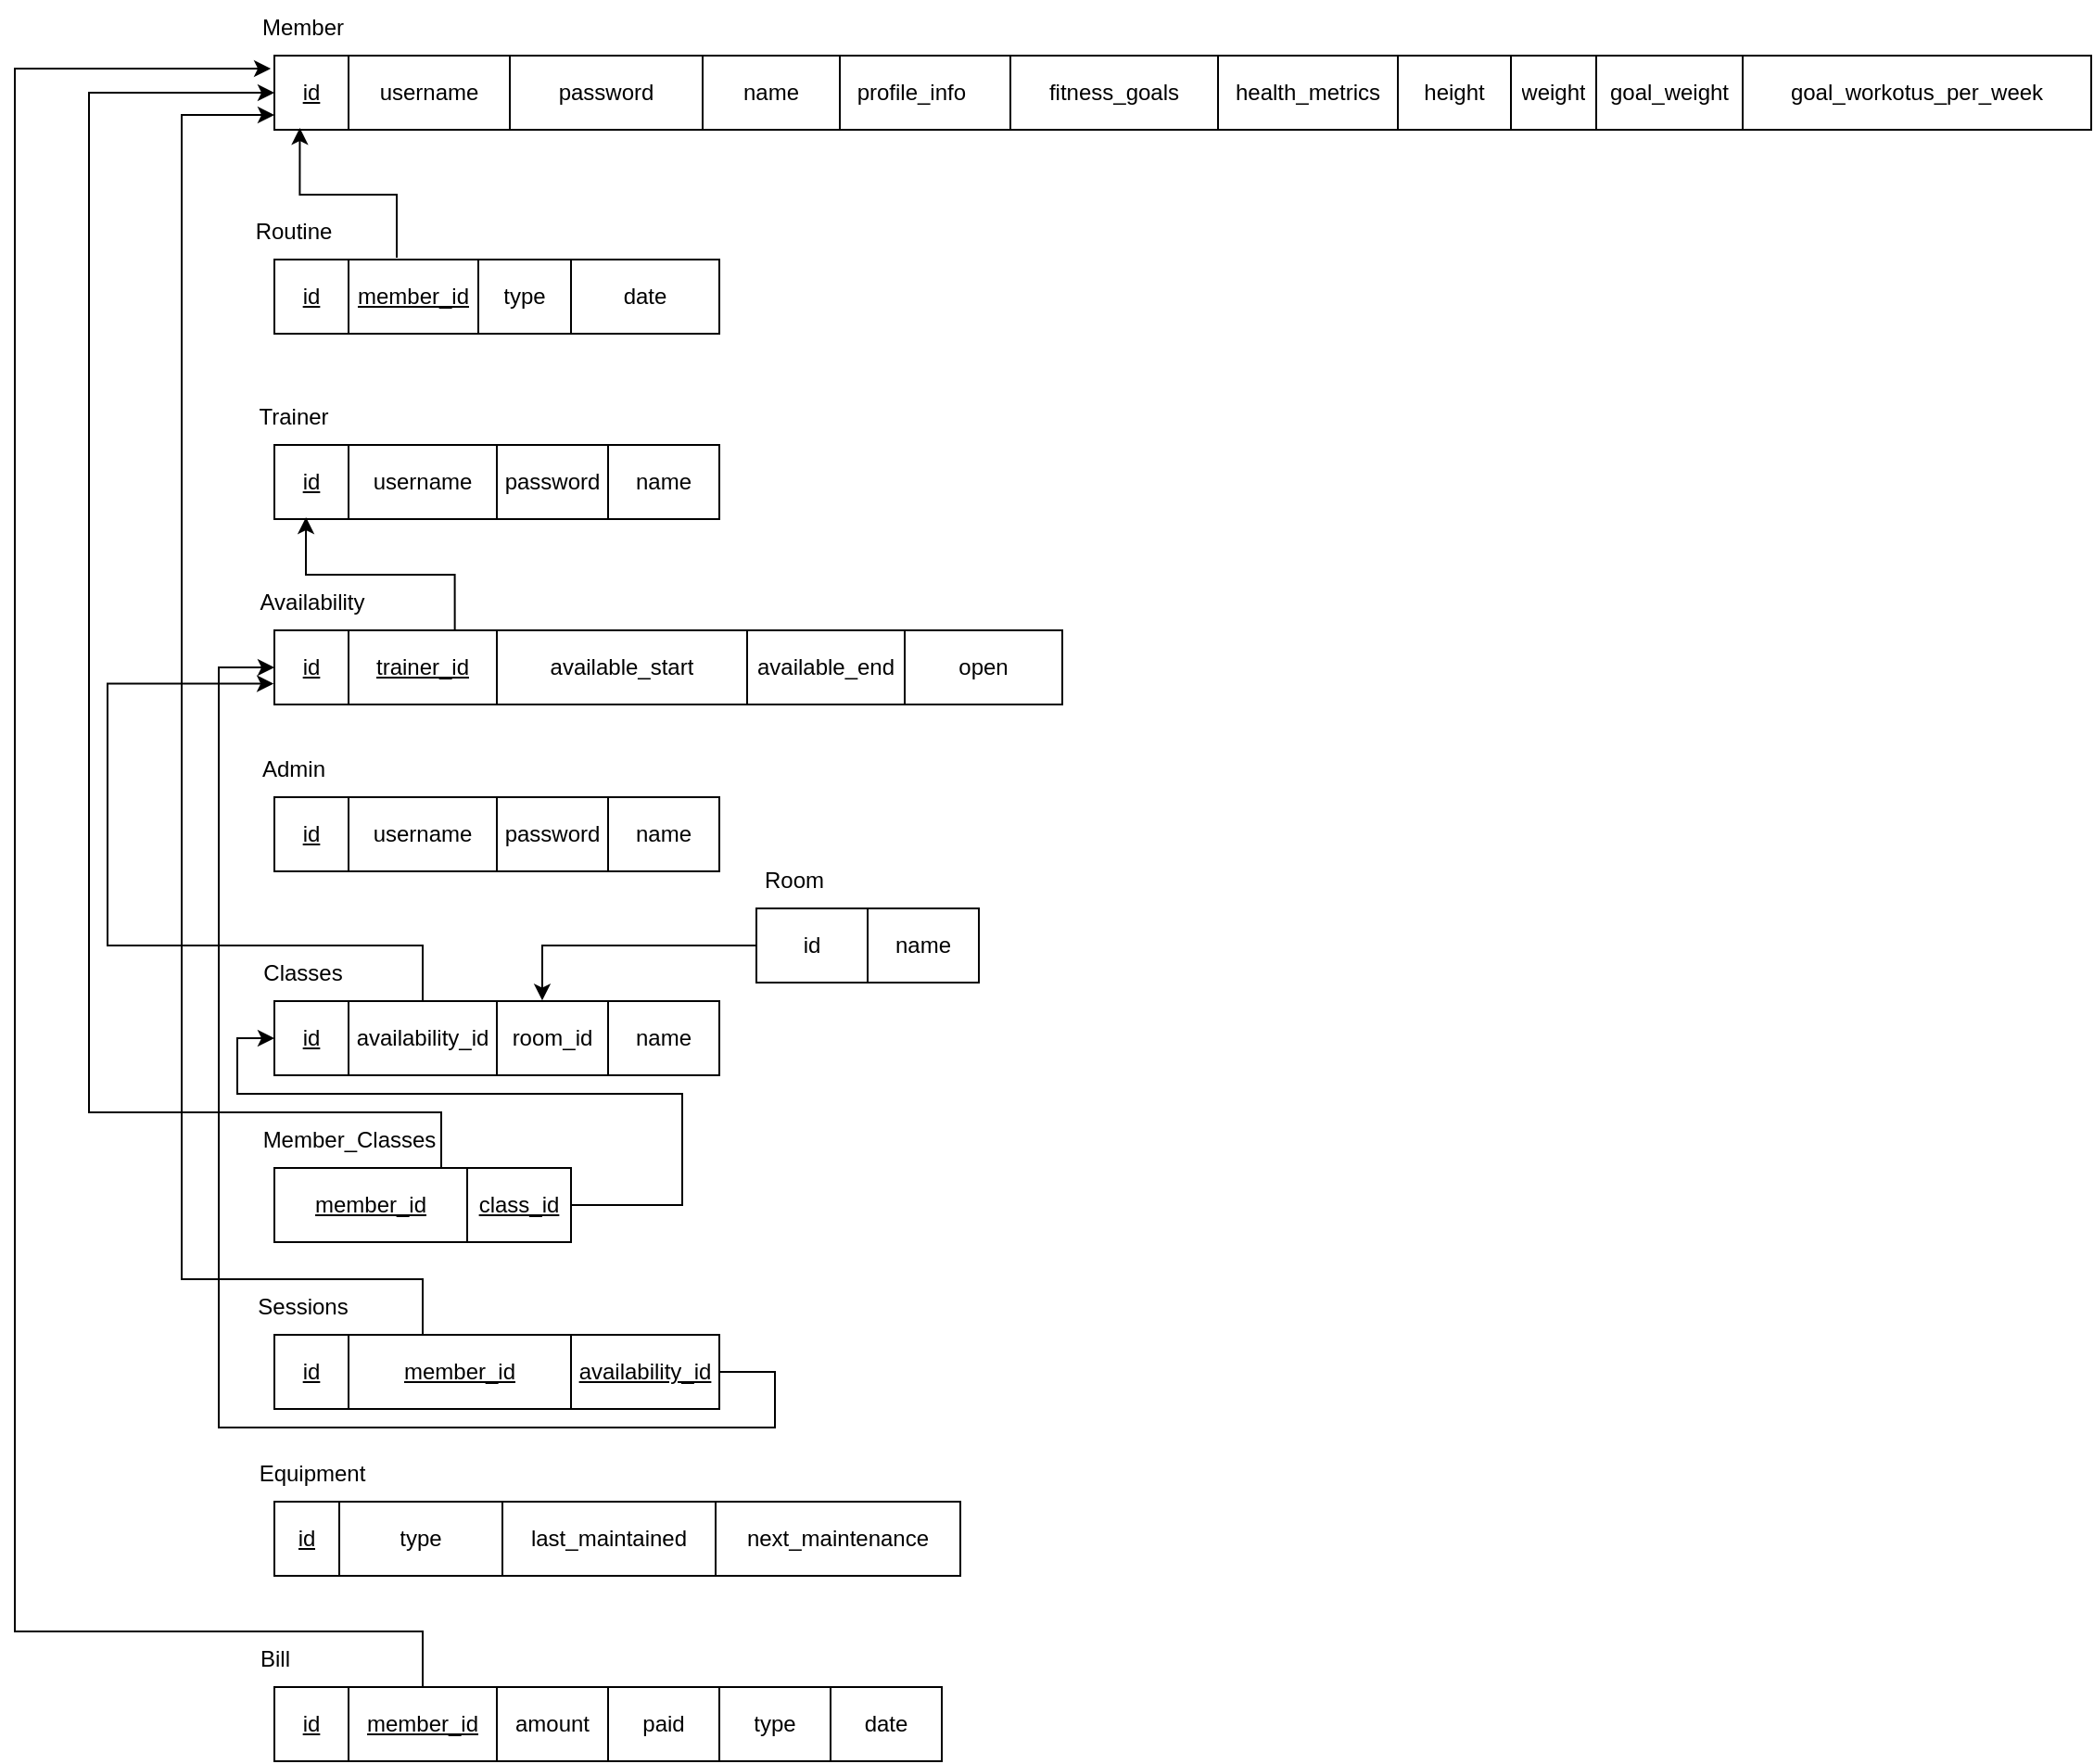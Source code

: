<mxfile version="21.6.5" type="device" pages="3">
  <diagram name="Relational Schema" id="hG28JE-X-xJdluFglt5S">
    <mxGraphModel dx="4044" dy="1214" grid="1" gridSize="10" guides="1" tooltips="1" connect="1" arrows="1" fold="1" page="1" pageScale="1" pageWidth="850" pageHeight="1100" math="0" shadow="0">
      <root>
        <mxCell id="0" />
        <mxCell id="1" parent="0" />
        <mxCell id="KH4IyGDIZktf-V-J-w1Y-96" value="" style="shape=table;startSize=0;container=1;collapsible=0;childLayout=tableLayout;" parent="1" vertex="1">
          <mxGeometry x="20" y="40" width="980" height="40" as="geometry" />
        </mxCell>
        <mxCell id="KH4IyGDIZktf-V-J-w1Y-97" value="" style="shape=tableRow;horizontal=0;startSize=0;swimlaneHead=0;swimlaneBody=0;strokeColor=inherit;top=0;left=0;bottom=0;right=0;collapsible=0;dropTarget=0;fillColor=none;points=[[0,0.5],[1,0.5]];portConstraint=eastwest;" parent="KH4IyGDIZktf-V-J-w1Y-96" vertex="1">
          <mxGeometry width="980" height="40" as="geometry" />
        </mxCell>
        <mxCell id="KH4IyGDIZktf-V-J-w1Y-98" value="&lt;u&gt;id&lt;/u&gt;" style="shape=partialRectangle;html=1;whiteSpace=wrap;connectable=0;strokeColor=inherit;overflow=hidden;fillColor=none;top=0;left=0;bottom=0;right=0;pointerEvents=1;" parent="KH4IyGDIZktf-V-J-w1Y-97" vertex="1">
          <mxGeometry width="40" height="40" as="geometry">
            <mxRectangle width="40" height="40" as="alternateBounds" />
          </mxGeometry>
        </mxCell>
        <mxCell id="KH4IyGDIZktf-V-J-w1Y-99" value="username" style="shape=partialRectangle;html=1;whiteSpace=wrap;connectable=0;strokeColor=inherit;overflow=hidden;fillColor=none;top=0;left=0;bottom=0;right=0;pointerEvents=1;" parent="KH4IyGDIZktf-V-J-w1Y-97" vertex="1">
          <mxGeometry x="40" width="87" height="40" as="geometry">
            <mxRectangle width="87" height="40" as="alternateBounds" />
          </mxGeometry>
        </mxCell>
        <mxCell id="KH4IyGDIZktf-V-J-w1Y-100" value="password" style="shape=partialRectangle;html=1;whiteSpace=wrap;connectable=0;strokeColor=inherit;overflow=hidden;fillColor=none;top=0;left=0;bottom=0;right=0;pointerEvents=1;" parent="KH4IyGDIZktf-V-J-w1Y-97" vertex="1">
          <mxGeometry x="127" width="104" height="40" as="geometry">
            <mxRectangle width="104" height="40" as="alternateBounds" />
          </mxGeometry>
        </mxCell>
        <mxCell id="KH4IyGDIZktf-V-J-w1Y-101" value="name" style="shape=partialRectangle;html=1;whiteSpace=wrap;connectable=0;strokeColor=inherit;overflow=hidden;fillColor=none;top=0;left=0;bottom=0;right=0;pointerEvents=1;" parent="KH4IyGDIZktf-V-J-w1Y-97" vertex="1">
          <mxGeometry x="231" width="74" height="40" as="geometry">
            <mxRectangle width="74" height="40" as="alternateBounds" />
          </mxGeometry>
        </mxCell>
        <mxCell id="KH4IyGDIZktf-V-J-w1Y-102" value="&amp;nbsp;profile_info&lt;span style=&quot;white-space: pre;&quot;&gt;&#x9;&lt;/span&gt;" style="shape=partialRectangle;html=1;whiteSpace=wrap;connectable=0;strokeColor=inherit;overflow=hidden;fillColor=none;top=0;left=0;bottom=0;right=0;pointerEvents=1;" parent="KH4IyGDIZktf-V-J-w1Y-97" vertex="1">
          <mxGeometry x="305" width="92" height="40" as="geometry">
            <mxRectangle width="92" height="40" as="alternateBounds" />
          </mxGeometry>
        </mxCell>
        <mxCell id="KH4IyGDIZktf-V-J-w1Y-103" value="fitness_goals" style="shape=partialRectangle;html=1;whiteSpace=wrap;connectable=0;strokeColor=inherit;overflow=hidden;fillColor=none;top=0;left=0;bottom=0;right=0;pointerEvents=1;" parent="KH4IyGDIZktf-V-J-w1Y-97" vertex="1">
          <mxGeometry x="397" width="112" height="40" as="geometry">
            <mxRectangle width="112" height="40" as="alternateBounds" />
          </mxGeometry>
        </mxCell>
        <mxCell id="KH4IyGDIZktf-V-J-w1Y-104" value="health_metrics" style="shape=partialRectangle;html=1;whiteSpace=wrap;connectable=0;strokeColor=inherit;overflow=hidden;fillColor=none;top=0;left=0;bottom=0;right=0;pointerEvents=1;" parent="KH4IyGDIZktf-V-J-w1Y-97" vertex="1">
          <mxGeometry x="509" width="97" height="40" as="geometry">
            <mxRectangle width="97" height="40" as="alternateBounds" />
          </mxGeometry>
        </mxCell>
        <mxCell id="KH4IyGDIZktf-V-J-w1Y-105" value="height" style="shape=partialRectangle;html=1;whiteSpace=wrap;connectable=0;strokeColor=inherit;overflow=hidden;fillColor=none;top=0;left=0;bottom=0;right=0;pointerEvents=1;" parent="KH4IyGDIZktf-V-J-w1Y-97" vertex="1">
          <mxGeometry x="606" width="61" height="40" as="geometry">
            <mxRectangle width="61" height="40" as="alternateBounds" />
          </mxGeometry>
        </mxCell>
        <mxCell id="KH4IyGDIZktf-V-J-w1Y-106" value="weight" style="shape=partialRectangle;html=1;whiteSpace=wrap;connectable=0;strokeColor=inherit;overflow=hidden;fillColor=none;top=0;left=0;bottom=0;right=0;pointerEvents=1;" parent="KH4IyGDIZktf-V-J-w1Y-97" vertex="1">
          <mxGeometry x="667" width="46" height="40" as="geometry">
            <mxRectangle width="46" height="40" as="alternateBounds" />
          </mxGeometry>
        </mxCell>
        <mxCell id="KH4IyGDIZktf-V-J-w1Y-107" value="goal_weight" style="shape=partialRectangle;html=1;whiteSpace=wrap;connectable=0;strokeColor=inherit;overflow=hidden;fillColor=none;top=0;left=0;bottom=0;right=0;pointerEvents=1;" parent="KH4IyGDIZktf-V-J-w1Y-97" vertex="1">
          <mxGeometry x="713" width="79" height="40" as="geometry">
            <mxRectangle width="79" height="40" as="alternateBounds" />
          </mxGeometry>
        </mxCell>
        <mxCell id="KH4IyGDIZktf-V-J-w1Y-108" value="goal_workotus_per_week" style="shape=partialRectangle;html=1;whiteSpace=wrap;connectable=0;strokeColor=inherit;overflow=hidden;fillColor=none;top=0;left=0;bottom=0;right=0;pointerEvents=1;" parent="KH4IyGDIZktf-V-J-w1Y-97" vertex="1">
          <mxGeometry x="792" width="188" height="40" as="geometry">
            <mxRectangle width="188" height="40" as="alternateBounds" />
          </mxGeometry>
        </mxCell>
        <mxCell id="KH4IyGDIZktf-V-J-w1Y-110" value="Member" style="text;html=1;align=center;verticalAlign=middle;resizable=0;points=[];autosize=1;strokeColor=none;fillColor=none;" parent="1" vertex="1">
          <mxGeometry y="10" width="70" height="30" as="geometry" />
        </mxCell>
        <mxCell id="KH4IyGDIZktf-V-J-w1Y-189" style="edgeStyle=orthogonalEdgeStyle;rounded=0;orthogonalLoop=1;jettySize=auto;html=1;entryX=0.014;entryY=0.975;entryDx=0;entryDy=0;entryPerimeter=0;fontFamily=Helvetica;fontSize=12;fontColor=default;startSize=0;exitX=0.275;exitY=-0.025;exitDx=0;exitDy=0;exitPerimeter=0;" parent="1" source="KH4IyGDIZktf-V-J-w1Y-112" target="KH4IyGDIZktf-V-J-w1Y-97" edge="1">
          <mxGeometry relative="1" as="geometry" />
        </mxCell>
        <mxCell id="KH4IyGDIZktf-V-J-w1Y-111" value="" style="shape=table;startSize=0;container=1;collapsible=0;childLayout=tableLayout;" parent="1" vertex="1">
          <mxGeometry x="20" y="150" width="240" height="40" as="geometry" />
        </mxCell>
        <mxCell id="KH4IyGDIZktf-V-J-w1Y-112" value="" style="shape=tableRow;horizontal=0;startSize=0;swimlaneHead=0;swimlaneBody=0;strokeColor=inherit;top=0;left=0;bottom=0;right=0;collapsible=0;dropTarget=0;fillColor=none;points=[[0,0.5],[1,0.5]];portConstraint=eastwest;" parent="KH4IyGDIZktf-V-J-w1Y-111" vertex="1">
          <mxGeometry width="240" height="40" as="geometry" />
        </mxCell>
        <mxCell id="KH4IyGDIZktf-V-J-w1Y-113" value="&lt;u&gt;id&lt;/u&gt;" style="shape=partialRectangle;html=1;whiteSpace=wrap;connectable=0;strokeColor=inherit;overflow=hidden;fillColor=none;top=0;left=0;bottom=0;right=0;pointerEvents=1;" parent="KH4IyGDIZktf-V-J-w1Y-112" vertex="1">
          <mxGeometry width="40" height="40" as="geometry">
            <mxRectangle width="40" height="40" as="alternateBounds" />
          </mxGeometry>
        </mxCell>
        <mxCell id="KH4IyGDIZktf-V-J-w1Y-114" value="&lt;u&gt;member_id&lt;/u&gt;" style="shape=partialRectangle;html=1;whiteSpace=wrap;connectable=0;strokeColor=inherit;overflow=hidden;fillColor=none;top=0;left=0;bottom=0;right=0;pointerEvents=1;" parent="KH4IyGDIZktf-V-J-w1Y-112" vertex="1">
          <mxGeometry x="40" width="70" height="40" as="geometry">
            <mxRectangle width="70" height="40" as="alternateBounds" />
          </mxGeometry>
        </mxCell>
        <mxCell id="KH4IyGDIZktf-V-J-w1Y-115" value="type" style="shape=partialRectangle;html=1;whiteSpace=wrap;connectable=0;strokeColor=inherit;overflow=hidden;fillColor=none;top=0;left=0;bottom=0;right=0;pointerEvents=1;" parent="KH4IyGDIZktf-V-J-w1Y-112" vertex="1">
          <mxGeometry x="110" width="50" height="40" as="geometry">
            <mxRectangle width="50" height="40" as="alternateBounds" />
          </mxGeometry>
        </mxCell>
        <mxCell id="KH4IyGDIZktf-V-J-w1Y-116" value="date" style="shape=partialRectangle;html=1;whiteSpace=wrap;connectable=0;strokeColor=inherit;overflow=hidden;fillColor=none;top=0;left=0;bottom=0;right=0;pointerEvents=1;" parent="KH4IyGDIZktf-V-J-w1Y-112" vertex="1">
          <mxGeometry x="160" width="80" height="40" as="geometry">
            <mxRectangle width="80" height="40" as="alternateBounds" />
          </mxGeometry>
        </mxCell>
        <mxCell id="KH4IyGDIZktf-V-J-w1Y-117" value="Routine" style="text;html=1;align=center;verticalAlign=middle;resizable=0;points=[];autosize=1;strokeColor=none;fillColor=none;" parent="1" vertex="1">
          <mxGeometry y="120" width="60" height="30" as="geometry" />
        </mxCell>
        <mxCell id="KH4IyGDIZktf-V-J-w1Y-118" value="" style="shape=table;startSize=0;container=1;collapsible=0;childLayout=tableLayout;" parent="1" vertex="1">
          <mxGeometry x="20" y="250" width="240" height="40" as="geometry" />
        </mxCell>
        <mxCell id="KH4IyGDIZktf-V-J-w1Y-119" value="" style="shape=tableRow;horizontal=0;startSize=0;swimlaneHead=0;swimlaneBody=0;strokeColor=inherit;top=0;left=0;bottom=0;right=0;collapsible=0;dropTarget=0;fillColor=none;points=[[0,0.5],[1,0.5]];portConstraint=eastwest;" parent="KH4IyGDIZktf-V-J-w1Y-118" vertex="1">
          <mxGeometry width="240" height="40" as="geometry" />
        </mxCell>
        <mxCell id="KH4IyGDIZktf-V-J-w1Y-120" value="&lt;u&gt;id&lt;/u&gt;" style="shape=partialRectangle;html=1;whiteSpace=wrap;connectable=0;strokeColor=inherit;overflow=hidden;fillColor=none;top=0;left=0;bottom=0;right=0;pointerEvents=1;" parent="KH4IyGDIZktf-V-J-w1Y-119" vertex="1">
          <mxGeometry width="40" height="40" as="geometry">
            <mxRectangle width="40" height="40" as="alternateBounds" />
          </mxGeometry>
        </mxCell>
        <mxCell id="KH4IyGDIZktf-V-J-w1Y-121" value="username" style="shape=partialRectangle;html=1;whiteSpace=wrap;connectable=0;strokeColor=inherit;overflow=hidden;fillColor=none;top=0;left=0;bottom=0;right=0;pointerEvents=1;" parent="KH4IyGDIZktf-V-J-w1Y-119" vertex="1">
          <mxGeometry x="40" width="80" height="40" as="geometry">
            <mxRectangle width="80" height="40" as="alternateBounds" />
          </mxGeometry>
        </mxCell>
        <mxCell id="KH4IyGDIZktf-V-J-w1Y-122" value="password" style="shape=partialRectangle;html=1;whiteSpace=wrap;connectable=0;strokeColor=inherit;overflow=hidden;fillColor=none;top=0;left=0;bottom=0;right=0;pointerEvents=1;" parent="KH4IyGDIZktf-V-J-w1Y-119" vertex="1">
          <mxGeometry x="120" width="60" height="40" as="geometry">
            <mxRectangle width="60" height="40" as="alternateBounds" />
          </mxGeometry>
        </mxCell>
        <mxCell id="KH4IyGDIZktf-V-J-w1Y-123" value="name" style="shape=partialRectangle;html=1;whiteSpace=wrap;connectable=0;strokeColor=inherit;overflow=hidden;fillColor=none;top=0;left=0;bottom=0;right=0;pointerEvents=1;" parent="KH4IyGDIZktf-V-J-w1Y-119" vertex="1">
          <mxGeometry x="180" width="60" height="40" as="geometry">
            <mxRectangle width="60" height="40" as="alternateBounds" />
          </mxGeometry>
        </mxCell>
        <mxCell id="KH4IyGDIZktf-V-J-w1Y-124" value="Trainer" style="text;html=1;align=center;verticalAlign=middle;resizable=0;points=[];autosize=1;strokeColor=none;fillColor=none;" parent="1" vertex="1">
          <mxGeometry y="220" width="60" height="30" as="geometry" />
        </mxCell>
        <mxCell id="KH4IyGDIZktf-V-J-w1Y-190" style="edgeStyle=orthogonalEdgeStyle;rounded=0;orthogonalLoop=1;jettySize=auto;html=1;entryX=0.071;entryY=0.975;entryDx=0;entryDy=0;entryPerimeter=0;fontFamily=Helvetica;fontSize=12;fontColor=default;startSize=0;exitX=0.229;exitY=0;exitDx=0;exitDy=0;exitPerimeter=0;" parent="1" source="KH4IyGDIZktf-V-J-w1Y-138" target="KH4IyGDIZktf-V-J-w1Y-119" edge="1">
          <mxGeometry relative="1" as="geometry" />
        </mxCell>
        <mxCell id="KH4IyGDIZktf-V-J-w1Y-137" value="" style="shape=table;startSize=0;container=1;collapsible=0;childLayout=tableLayout;" parent="1" vertex="1">
          <mxGeometry x="20" y="350" width="425" height="40" as="geometry" />
        </mxCell>
        <mxCell id="KH4IyGDIZktf-V-J-w1Y-138" value="" style="shape=tableRow;horizontal=0;startSize=0;swimlaneHead=0;swimlaneBody=0;strokeColor=inherit;top=0;left=0;bottom=0;right=0;collapsible=0;dropTarget=0;fillColor=none;points=[[0,0.5],[1,0.5]];portConstraint=eastwest;" parent="KH4IyGDIZktf-V-J-w1Y-137" vertex="1">
          <mxGeometry width="425" height="40" as="geometry" />
        </mxCell>
        <mxCell id="KH4IyGDIZktf-V-J-w1Y-139" value="&lt;u&gt;id&lt;/u&gt;" style="shape=partialRectangle;html=1;whiteSpace=wrap;connectable=0;strokeColor=inherit;overflow=hidden;fillColor=none;top=0;left=0;bottom=0;right=0;pointerEvents=1;" parent="KH4IyGDIZktf-V-J-w1Y-138" vertex="1">
          <mxGeometry width="40" height="40" as="geometry">
            <mxRectangle width="40" height="40" as="alternateBounds" />
          </mxGeometry>
        </mxCell>
        <mxCell id="KH4IyGDIZktf-V-J-w1Y-140" value="&lt;u&gt;trainer_id&lt;/u&gt;" style="shape=partialRectangle;html=1;whiteSpace=wrap;connectable=0;strokeColor=inherit;overflow=hidden;fillColor=none;top=0;left=0;bottom=0;right=0;pointerEvents=1;" parent="KH4IyGDIZktf-V-J-w1Y-138" vertex="1">
          <mxGeometry x="40" width="80" height="40" as="geometry">
            <mxRectangle width="80" height="40" as="alternateBounds" />
          </mxGeometry>
        </mxCell>
        <mxCell id="KH4IyGDIZktf-V-J-w1Y-141" value="available_start" style="shape=partialRectangle;html=1;whiteSpace=wrap;connectable=0;strokeColor=inherit;overflow=hidden;fillColor=none;top=0;left=0;bottom=0;right=0;pointerEvents=1;" parent="KH4IyGDIZktf-V-J-w1Y-138" vertex="1">
          <mxGeometry x="120" width="135" height="40" as="geometry">
            <mxRectangle width="135" height="40" as="alternateBounds" />
          </mxGeometry>
        </mxCell>
        <mxCell id="KH4IyGDIZktf-V-J-w1Y-142" value="available_end" style="shape=partialRectangle;html=1;whiteSpace=wrap;connectable=0;strokeColor=inherit;overflow=hidden;fillColor=none;top=0;left=0;bottom=0;right=0;pointerEvents=1;" parent="KH4IyGDIZktf-V-J-w1Y-138" vertex="1">
          <mxGeometry x="255" width="85" height="40" as="geometry">
            <mxRectangle width="85" height="40" as="alternateBounds" />
          </mxGeometry>
        </mxCell>
        <mxCell id="_0XU8xSKwOUcUTpyeZFr-1" value="open" style="shape=partialRectangle;html=1;whiteSpace=wrap;connectable=0;strokeColor=inherit;overflow=hidden;fillColor=none;top=0;left=0;bottom=0;right=0;pointerEvents=1;" parent="KH4IyGDIZktf-V-J-w1Y-138" vertex="1">
          <mxGeometry x="340" width="85" height="40" as="geometry">
            <mxRectangle width="85" height="40" as="alternateBounds" />
          </mxGeometry>
        </mxCell>
        <mxCell id="KH4IyGDIZktf-V-J-w1Y-143" value="Availability" style="text;html=1;align=center;verticalAlign=middle;resizable=0;points=[];autosize=1;strokeColor=none;fillColor=none;" parent="1" vertex="1">
          <mxGeometry y="320" width="80" height="30" as="geometry" />
        </mxCell>
        <mxCell id="KH4IyGDIZktf-V-J-w1Y-144" value="" style="shape=table;startSize=0;container=1;collapsible=0;childLayout=tableLayout;" parent="1" vertex="1">
          <mxGeometry x="20" y="440" width="240" height="40" as="geometry" />
        </mxCell>
        <mxCell id="KH4IyGDIZktf-V-J-w1Y-145" value="" style="shape=tableRow;horizontal=0;startSize=0;swimlaneHead=0;swimlaneBody=0;strokeColor=inherit;top=0;left=0;bottom=0;right=0;collapsible=0;dropTarget=0;fillColor=none;points=[[0,0.5],[1,0.5]];portConstraint=eastwest;" parent="KH4IyGDIZktf-V-J-w1Y-144" vertex="1">
          <mxGeometry width="240" height="40" as="geometry" />
        </mxCell>
        <mxCell id="KH4IyGDIZktf-V-J-w1Y-146" value="&lt;u&gt;id&lt;/u&gt;" style="shape=partialRectangle;html=1;whiteSpace=wrap;connectable=0;strokeColor=inherit;overflow=hidden;fillColor=none;top=0;left=0;bottom=0;right=0;pointerEvents=1;" parent="KH4IyGDIZktf-V-J-w1Y-145" vertex="1">
          <mxGeometry width="40" height="40" as="geometry">
            <mxRectangle width="40" height="40" as="alternateBounds" />
          </mxGeometry>
        </mxCell>
        <mxCell id="KH4IyGDIZktf-V-J-w1Y-147" value="username" style="shape=partialRectangle;html=1;whiteSpace=wrap;connectable=0;strokeColor=inherit;overflow=hidden;fillColor=none;top=0;left=0;bottom=0;right=0;pointerEvents=1;" parent="KH4IyGDIZktf-V-J-w1Y-145" vertex="1">
          <mxGeometry x="40" width="80" height="40" as="geometry">
            <mxRectangle width="80" height="40" as="alternateBounds" />
          </mxGeometry>
        </mxCell>
        <mxCell id="KH4IyGDIZktf-V-J-w1Y-148" value="password" style="shape=partialRectangle;html=1;whiteSpace=wrap;connectable=0;strokeColor=inherit;overflow=hidden;fillColor=none;top=0;left=0;bottom=0;right=0;pointerEvents=1;" parent="KH4IyGDIZktf-V-J-w1Y-145" vertex="1">
          <mxGeometry x="120" width="60" height="40" as="geometry">
            <mxRectangle width="60" height="40" as="alternateBounds" />
          </mxGeometry>
        </mxCell>
        <mxCell id="KH4IyGDIZktf-V-J-w1Y-149" value="name" style="shape=partialRectangle;html=1;whiteSpace=wrap;connectable=0;strokeColor=inherit;overflow=hidden;fillColor=none;top=0;left=0;bottom=0;right=0;pointerEvents=1;" parent="KH4IyGDIZktf-V-J-w1Y-145" vertex="1">
          <mxGeometry x="180" width="60" height="40" as="geometry">
            <mxRectangle width="60" height="40" as="alternateBounds" />
          </mxGeometry>
        </mxCell>
        <mxCell id="KH4IyGDIZktf-V-J-w1Y-150" value="Admin" style="text;html=1;align=center;verticalAlign=middle;resizable=0;points=[];autosize=1;strokeColor=none;fillColor=none;" parent="1" vertex="1">
          <mxGeometry y="410" width="60" height="30" as="geometry" />
        </mxCell>
        <mxCell id="_0XU8xSKwOUcUTpyeZFr-4" style="edgeStyle=orthogonalEdgeStyle;rounded=0;orthogonalLoop=1;jettySize=auto;html=1;entryX=-0.001;entryY=0.719;entryDx=0;entryDy=0;entryPerimeter=0;fontFamily=Helvetica;fontSize=12;fontColor=default;startSize=0;" parent="1" source="KH4IyGDIZktf-V-J-w1Y-151" target="KH4IyGDIZktf-V-J-w1Y-138" edge="1">
          <mxGeometry relative="1" as="geometry">
            <Array as="points">
              <mxPoint x="100" y="520" />
              <mxPoint x="-70" y="520" />
              <mxPoint x="-70" y="379" />
            </Array>
          </mxGeometry>
        </mxCell>
        <mxCell id="KH4IyGDIZktf-V-J-w1Y-151" value="" style="shape=table;startSize=0;container=1;collapsible=0;childLayout=tableLayout;" parent="1" vertex="1">
          <mxGeometry x="20" y="550" width="240" height="40" as="geometry" />
        </mxCell>
        <mxCell id="KH4IyGDIZktf-V-J-w1Y-152" value="" style="shape=tableRow;horizontal=0;startSize=0;swimlaneHead=0;swimlaneBody=0;strokeColor=inherit;top=0;left=0;bottom=0;right=0;collapsible=0;dropTarget=0;fillColor=none;points=[[0,0.5],[1,0.5]];portConstraint=eastwest;" parent="KH4IyGDIZktf-V-J-w1Y-151" vertex="1">
          <mxGeometry width="240" height="40" as="geometry" />
        </mxCell>
        <mxCell id="KH4IyGDIZktf-V-J-w1Y-153" value="&lt;u&gt;id&lt;/u&gt;" style="shape=partialRectangle;html=1;whiteSpace=wrap;connectable=0;strokeColor=inherit;overflow=hidden;fillColor=none;top=0;left=0;bottom=0;right=0;pointerEvents=1;" parent="KH4IyGDIZktf-V-J-w1Y-152" vertex="1">
          <mxGeometry width="40" height="40" as="geometry">
            <mxRectangle width="40" height="40" as="alternateBounds" />
          </mxGeometry>
        </mxCell>
        <mxCell id="_0XU8xSKwOUcUTpyeZFr-3" value="availability_id" style="shape=partialRectangle;html=1;whiteSpace=wrap;connectable=0;strokeColor=inherit;overflow=hidden;fillColor=none;top=0;left=0;bottom=0;right=0;pointerEvents=1;" parent="KH4IyGDIZktf-V-J-w1Y-152" vertex="1">
          <mxGeometry x="40" width="80" height="40" as="geometry">
            <mxRectangle width="80" height="40" as="alternateBounds" />
          </mxGeometry>
        </mxCell>
        <mxCell id="KH4IyGDIZktf-V-J-w1Y-155" value="room_id" style="shape=partialRectangle;html=1;whiteSpace=wrap;connectable=0;strokeColor=inherit;overflow=hidden;fillColor=none;top=0;left=0;bottom=0;right=0;pointerEvents=1;" parent="KH4IyGDIZktf-V-J-w1Y-152" vertex="1">
          <mxGeometry x="120" width="60" height="40" as="geometry">
            <mxRectangle width="60" height="40" as="alternateBounds" />
          </mxGeometry>
        </mxCell>
        <mxCell id="KH4IyGDIZktf-V-J-w1Y-156" value="name" style="shape=partialRectangle;html=1;whiteSpace=wrap;connectable=0;strokeColor=inherit;overflow=hidden;fillColor=none;top=0;left=0;bottom=0;right=0;pointerEvents=1;" parent="KH4IyGDIZktf-V-J-w1Y-152" vertex="1">
          <mxGeometry x="180" width="60" height="40" as="geometry">
            <mxRectangle width="60" height="40" as="alternateBounds" />
          </mxGeometry>
        </mxCell>
        <mxCell id="KH4IyGDIZktf-V-J-w1Y-158" value="Classes" style="text;html=1;align=center;verticalAlign=middle;resizable=0;points=[];autosize=1;strokeColor=none;fillColor=none;" parent="1" vertex="1">
          <mxGeometry y="520" width="70" height="30" as="geometry" />
        </mxCell>
        <mxCell id="KH4IyGDIZktf-V-J-w1Y-192" style="edgeStyle=orthogonalEdgeStyle;rounded=0;orthogonalLoop=1;jettySize=auto;html=1;entryX=0;entryY=0.5;entryDx=0;entryDy=0;fontFamily=Helvetica;fontSize=12;fontColor=default;startSize=0;exitX=0.575;exitY=0.025;exitDx=0;exitDy=0;exitPerimeter=0;" parent="1" source="KH4IyGDIZktf-V-J-w1Y-160" target="KH4IyGDIZktf-V-J-w1Y-97" edge="1">
          <mxGeometry relative="1" as="geometry">
            <Array as="points">
              <mxPoint x="110" y="641" />
              <mxPoint x="110" y="610" />
              <mxPoint x="-80" y="610" />
              <mxPoint x="-80" y="60" />
            </Array>
          </mxGeometry>
        </mxCell>
        <mxCell id="KH4IyGDIZktf-V-J-w1Y-159" value="" style="shape=table;startSize=0;container=1;collapsible=0;childLayout=tableLayout;" parent="1" vertex="1">
          <mxGeometry x="20" y="640" width="160" height="40" as="geometry" />
        </mxCell>
        <mxCell id="KH4IyGDIZktf-V-J-w1Y-160" value="" style="shape=tableRow;horizontal=0;startSize=0;swimlaneHead=0;swimlaneBody=0;strokeColor=inherit;top=0;left=0;bottom=0;right=0;collapsible=0;dropTarget=0;fillColor=none;points=[[0,0.5],[1,0.5]];portConstraint=eastwest;" parent="KH4IyGDIZktf-V-J-w1Y-159" vertex="1">
          <mxGeometry width="160" height="40" as="geometry" />
        </mxCell>
        <mxCell id="KH4IyGDIZktf-V-J-w1Y-162" value="&lt;u&gt;member_id&lt;/u&gt;" style="shape=partialRectangle;html=1;whiteSpace=wrap;connectable=0;strokeColor=inherit;overflow=hidden;fillColor=none;top=0;left=0;bottom=0;right=0;pointerEvents=1;" parent="KH4IyGDIZktf-V-J-w1Y-160" vertex="1">
          <mxGeometry width="104" height="40" as="geometry">
            <mxRectangle width="104" height="40" as="alternateBounds" />
          </mxGeometry>
        </mxCell>
        <mxCell id="KH4IyGDIZktf-V-J-w1Y-163" value="&lt;u&gt;class_id&lt;/u&gt;" style="shape=partialRectangle;html=1;whiteSpace=wrap;connectable=0;strokeColor=inherit;overflow=hidden;fillColor=none;top=0;left=0;bottom=0;right=0;pointerEvents=1;" parent="KH4IyGDIZktf-V-J-w1Y-160" vertex="1">
          <mxGeometry x="104" width="56" height="40" as="geometry">
            <mxRectangle width="56" height="40" as="alternateBounds" />
          </mxGeometry>
        </mxCell>
        <mxCell id="KH4IyGDIZktf-V-J-w1Y-164" value="Member_Classes" style="text;html=1;align=center;verticalAlign=middle;resizable=0;points=[];autosize=1;strokeColor=none;fillColor=none;fontSize=12;fontFamily=Helvetica;fontColor=default;" parent="1" vertex="1">
          <mxGeometry y="610" width="120" height="30" as="geometry" />
        </mxCell>
        <mxCell id="KH4IyGDIZktf-V-J-w1Y-194" style="edgeStyle=orthogonalEdgeStyle;rounded=0;orthogonalLoop=1;jettySize=auto;html=1;entryX=0;entryY=0.8;entryDx=0;entryDy=0;entryPerimeter=0;fontFamily=Helvetica;fontSize=12;fontColor=default;startSize=0;" parent="1" source="KH4IyGDIZktf-V-J-w1Y-165" target="KH4IyGDIZktf-V-J-w1Y-97" edge="1">
          <mxGeometry relative="1" as="geometry">
            <Array as="points">
              <mxPoint x="100" y="700" />
              <mxPoint x="-30" y="700" />
              <mxPoint x="-30" y="72" />
            </Array>
          </mxGeometry>
        </mxCell>
        <mxCell id="KH4IyGDIZktf-V-J-w1Y-165" value="" style="shape=table;startSize=0;container=1;collapsible=0;childLayout=tableLayout;strokeColor=default;fontFamily=Helvetica;fontSize=12;fontColor=default;fillColor=default;" parent="1" vertex="1">
          <mxGeometry x="20" y="730" width="240" height="40" as="geometry" />
        </mxCell>
        <mxCell id="KH4IyGDIZktf-V-J-w1Y-166" value="" style="shape=tableRow;horizontal=0;startSize=0;swimlaneHead=0;swimlaneBody=0;strokeColor=inherit;top=0;left=0;bottom=0;right=0;collapsible=0;dropTarget=0;fillColor=none;points=[[0,0.5],[1,0.5]];portConstraint=eastwest;fontFamily=Helvetica;fontSize=12;fontColor=default;" parent="KH4IyGDIZktf-V-J-w1Y-165" vertex="1">
          <mxGeometry width="240" height="40" as="geometry" />
        </mxCell>
        <mxCell id="KH4IyGDIZktf-V-J-w1Y-167" value="&lt;u&gt;id&lt;/u&gt;" style="shape=partialRectangle;html=1;whiteSpace=wrap;connectable=0;strokeColor=inherit;overflow=hidden;fillColor=none;top=0;left=0;bottom=0;right=0;pointerEvents=1;fontFamily=Helvetica;fontSize=12;fontColor=default;startSize=0;" parent="KH4IyGDIZktf-V-J-w1Y-166" vertex="1">
          <mxGeometry width="40" height="40" as="geometry">
            <mxRectangle width="40" height="40" as="alternateBounds" />
          </mxGeometry>
        </mxCell>
        <mxCell id="KH4IyGDIZktf-V-J-w1Y-168" value="&lt;u&gt;member_id&lt;/u&gt;" style="shape=partialRectangle;html=1;whiteSpace=wrap;connectable=0;strokeColor=inherit;overflow=hidden;fillColor=none;top=0;left=0;bottom=0;right=0;pointerEvents=1;fontFamily=Helvetica;fontSize=12;fontColor=default;startSize=0;" parent="KH4IyGDIZktf-V-J-w1Y-166" vertex="1">
          <mxGeometry x="40" width="120" height="40" as="geometry">
            <mxRectangle width="120" height="40" as="alternateBounds" />
          </mxGeometry>
        </mxCell>
        <mxCell id="KH4IyGDIZktf-V-J-w1Y-169" value="&lt;u&gt;availability_id&lt;/u&gt;" style="shape=partialRectangle;html=1;whiteSpace=wrap;connectable=0;strokeColor=inherit;overflow=hidden;fillColor=none;top=0;left=0;bottom=0;right=0;pointerEvents=1;fontFamily=Helvetica;fontSize=12;fontColor=default;startSize=0;" parent="KH4IyGDIZktf-V-J-w1Y-166" vertex="1">
          <mxGeometry x="160" width="80" height="40" as="geometry">
            <mxRectangle width="80" height="40" as="alternateBounds" />
          </mxGeometry>
        </mxCell>
        <mxCell id="KH4IyGDIZktf-V-J-w1Y-171" value="Sessions" style="text;html=1;align=center;verticalAlign=middle;resizable=0;points=[];autosize=1;strokeColor=none;fillColor=none;fontSize=12;fontFamily=Helvetica;fontColor=default;" parent="1" vertex="1">
          <mxGeometry y="700" width="70" height="30" as="geometry" />
        </mxCell>
        <mxCell id="KH4IyGDIZktf-V-J-w1Y-172" value="" style="shape=table;startSize=0;container=1;collapsible=0;childLayout=tableLayout;strokeColor=default;fontFamily=Helvetica;fontSize=12;fontColor=default;fillColor=default;" parent="1" vertex="1">
          <mxGeometry x="20" y="820" width="370" height="40" as="geometry" />
        </mxCell>
        <mxCell id="KH4IyGDIZktf-V-J-w1Y-173" value="" style="shape=tableRow;horizontal=0;startSize=0;swimlaneHead=0;swimlaneBody=0;strokeColor=inherit;top=0;left=0;bottom=0;right=0;collapsible=0;dropTarget=0;fillColor=none;points=[[0,0.5],[1,0.5]];portConstraint=eastwest;fontFamily=Helvetica;fontSize=12;fontColor=default;" parent="KH4IyGDIZktf-V-J-w1Y-172" vertex="1">
          <mxGeometry width="370" height="40" as="geometry" />
        </mxCell>
        <mxCell id="KH4IyGDIZktf-V-J-w1Y-174" value="&lt;u&gt;id&lt;/u&gt;" style="shape=partialRectangle;html=1;whiteSpace=wrap;connectable=0;strokeColor=inherit;overflow=hidden;fillColor=none;top=0;left=0;bottom=0;right=0;pointerEvents=1;fontFamily=Helvetica;fontSize=12;fontColor=default;startSize=0;" parent="KH4IyGDIZktf-V-J-w1Y-173" vertex="1">
          <mxGeometry width="35" height="40" as="geometry">
            <mxRectangle width="35" height="40" as="alternateBounds" />
          </mxGeometry>
        </mxCell>
        <mxCell id="KH4IyGDIZktf-V-J-w1Y-175" value="type" style="shape=partialRectangle;html=1;whiteSpace=wrap;connectable=0;strokeColor=inherit;overflow=hidden;fillColor=none;top=0;left=0;bottom=0;right=0;pointerEvents=1;fontFamily=Helvetica;fontSize=12;fontColor=default;startSize=0;" parent="KH4IyGDIZktf-V-J-w1Y-173" vertex="1">
          <mxGeometry x="35" width="88" height="40" as="geometry">
            <mxRectangle width="88" height="40" as="alternateBounds" />
          </mxGeometry>
        </mxCell>
        <mxCell id="KH4IyGDIZktf-V-J-w1Y-176" value="last_maintained" style="shape=partialRectangle;html=1;whiteSpace=wrap;connectable=0;strokeColor=inherit;overflow=hidden;fillColor=none;top=0;left=0;bottom=0;right=0;pointerEvents=1;fontFamily=Helvetica;fontSize=12;fontColor=default;startSize=0;" parent="KH4IyGDIZktf-V-J-w1Y-173" vertex="1">
          <mxGeometry x="123" width="115" height="40" as="geometry">
            <mxRectangle width="115" height="40" as="alternateBounds" />
          </mxGeometry>
        </mxCell>
        <mxCell id="KH4IyGDIZktf-V-J-w1Y-177" value="next_maintenance" style="shape=partialRectangle;html=1;whiteSpace=wrap;connectable=0;strokeColor=inherit;overflow=hidden;fillColor=none;top=0;left=0;bottom=0;right=0;pointerEvents=1;fontFamily=Helvetica;fontSize=12;fontColor=default;startSize=0;" parent="KH4IyGDIZktf-V-J-w1Y-173" vertex="1">
          <mxGeometry x="238" width="132" height="40" as="geometry">
            <mxRectangle width="132" height="40" as="alternateBounds" />
          </mxGeometry>
        </mxCell>
        <mxCell id="KH4IyGDIZktf-V-J-w1Y-178" value="Equipment" style="text;html=1;align=center;verticalAlign=middle;resizable=0;points=[];autosize=1;strokeColor=none;fillColor=none;fontSize=12;fontFamily=Helvetica;fontColor=default;" parent="1" vertex="1">
          <mxGeometry y="790" width="80" height="30" as="geometry" />
        </mxCell>
        <mxCell id="KH4IyGDIZktf-V-J-w1Y-179" value="" style="shape=table;startSize=0;container=1;collapsible=0;childLayout=tableLayout;strokeColor=default;fontFamily=Helvetica;fontSize=12;fontColor=default;fillColor=default;" parent="1" vertex="1">
          <mxGeometry x="20" y="920" width="360" height="40" as="geometry" />
        </mxCell>
        <mxCell id="KH4IyGDIZktf-V-J-w1Y-180" value="" style="shape=tableRow;horizontal=0;startSize=0;swimlaneHead=0;swimlaneBody=0;strokeColor=inherit;top=0;left=0;bottom=0;right=0;collapsible=0;dropTarget=0;fillColor=none;points=[[0,0.5],[1,0.5]];portConstraint=eastwest;fontFamily=Helvetica;fontSize=12;fontColor=default;" parent="KH4IyGDIZktf-V-J-w1Y-179" vertex="1">
          <mxGeometry width="360" height="40" as="geometry" />
        </mxCell>
        <mxCell id="KH4IyGDIZktf-V-J-w1Y-181" value="&lt;u&gt;id&lt;/u&gt;" style="shape=partialRectangle;html=1;whiteSpace=wrap;connectable=0;strokeColor=inherit;overflow=hidden;fillColor=none;top=0;left=0;bottom=0;right=0;pointerEvents=1;fontFamily=Helvetica;fontSize=12;fontColor=default;startSize=0;" parent="KH4IyGDIZktf-V-J-w1Y-180" vertex="1">
          <mxGeometry width="40" height="40" as="geometry">
            <mxRectangle width="40" height="40" as="alternateBounds" />
          </mxGeometry>
        </mxCell>
        <mxCell id="KH4IyGDIZktf-V-J-w1Y-182" value="&lt;u&gt;member_id&lt;/u&gt;" style="shape=partialRectangle;html=1;whiteSpace=wrap;connectable=0;strokeColor=inherit;overflow=hidden;fillColor=none;top=0;left=0;bottom=0;right=0;pointerEvents=1;fontFamily=Helvetica;fontSize=12;fontColor=default;startSize=0;" parent="KH4IyGDIZktf-V-J-w1Y-180" vertex="1">
          <mxGeometry x="40" width="80" height="40" as="geometry">
            <mxRectangle width="80" height="40" as="alternateBounds" />
          </mxGeometry>
        </mxCell>
        <mxCell id="KH4IyGDIZktf-V-J-w1Y-183" value="amount" style="shape=partialRectangle;html=1;whiteSpace=wrap;connectable=0;strokeColor=inherit;overflow=hidden;fillColor=none;top=0;left=0;bottom=0;right=0;pointerEvents=1;fontFamily=Helvetica;fontSize=12;fontColor=default;startSize=0;" parent="KH4IyGDIZktf-V-J-w1Y-180" vertex="1">
          <mxGeometry x="120" width="60" height="40" as="geometry">
            <mxRectangle width="60" height="40" as="alternateBounds" />
          </mxGeometry>
        </mxCell>
        <mxCell id="KH4IyGDIZktf-V-J-w1Y-184" value="paid" style="shape=partialRectangle;html=1;whiteSpace=wrap;connectable=0;strokeColor=inherit;overflow=hidden;fillColor=none;top=0;left=0;bottom=0;right=0;pointerEvents=1;fontFamily=Helvetica;fontSize=12;fontColor=default;startSize=0;" parent="KH4IyGDIZktf-V-J-w1Y-180" vertex="1">
          <mxGeometry x="180" width="60" height="40" as="geometry">
            <mxRectangle width="60" height="40" as="alternateBounds" />
          </mxGeometry>
        </mxCell>
        <mxCell id="KH4IyGDIZktf-V-J-w1Y-185" value="type" style="shape=partialRectangle;html=1;whiteSpace=wrap;connectable=0;strokeColor=inherit;overflow=hidden;fillColor=none;top=0;left=0;bottom=0;right=0;pointerEvents=1;fontFamily=Helvetica;fontSize=12;fontColor=default;startSize=0;" parent="KH4IyGDIZktf-V-J-w1Y-180" vertex="1">
          <mxGeometry x="240" width="60" height="40" as="geometry">
            <mxRectangle width="60" height="40" as="alternateBounds" />
          </mxGeometry>
        </mxCell>
        <mxCell id="KH4IyGDIZktf-V-J-w1Y-186" value="date" style="shape=partialRectangle;html=1;whiteSpace=wrap;connectable=0;strokeColor=inherit;overflow=hidden;fillColor=none;top=0;left=0;bottom=0;right=0;pointerEvents=1;fontFamily=Helvetica;fontSize=12;fontColor=default;startSize=0;" parent="KH4IyGDIZktf-V-J-w1Y-180" vertex="1">
          <mxGeometry x="300" width="60" height="40" as="geometry">
            <mxRectangle width="60" height="40" as="alternateBounds" />
          </mxGeometry>
        </mxCell>
        <mxCell id="KH4IyGDIZktf-V-J-w1Y-187" value="Bill" style="text;html=1;align=center;verticalAlign=middle;resizable=0;points=[];autosize=1;strokeColor=none;fillColor=none;fontSize=12;fontFamily=Helvetica;fontColor=default;" parent="1" vertex="1">
          <mxGeometry y="890" width="40" height="30" as="geometry" />
        </mxCell>
        <mxCell id="KH4IyGDIZktf-V-J-w1Y-193" style="edgeStyle=orthogonalEdgeStyle;rounded=0;orthogonalLoop=1;jettySize=auto;html=1;fontFamily=Helvetica;fontSize=12;fontColor=default;startSize=0;" parent="1" source="KH4IyGDIZktf-V-J-w1Y-160" target="KH4IyGDIZktf-V-J-w1Y-152" edge="1">
          <mxGeometry relative="1" as="geometry">
            <Array as="points">
              <mxPoint x="240" y="660" />
              <mxPoint x="240" y="600" />
              <mxPoint y="600" />
              <mxPoint y="570" />
            </Array>
          </mxGeometry>
        </mxCell>
        <mxCell id="KH4IyGDIZktf-V-J-w1Y-196" style="edgeStyle=orthogonalEdgeStyle;rounded=0;orthogonalLoop=1;jettySize=auto;html=1;entryX=-0.002;entryY=0.175;entryDx=0;entryDy=0;entryPerimeter=0;fontFamily=Helvetica;fontSize=12;fontColor=default;startSize=0;" parent="1" source="KH4IyGDIZktf-V-J-w1Y-180" target="KH4IyGDIZktf-V-J-w1Y-97" edge="1">
          <mxGeometry relative="1" as="geometry">
            <Array as="points">
              <mxPoint x="100" y="890" />
              <mxPoint x="-120" y="890" />
              <mxPoint x="-120" y="47" />
            </Array>
          </mxGeometry>
        </mxCell>
        <mxCell id="_0XU8xSKwOUcUTpyeZFr-2" style="edgeStyle=orthogonalEdgeStyle;rounded=0;orthogonalLoop=1;jettySize=auto;html=1;entryX=0;entryY=0.5;entryDx=0;entryDy=0;fontFamily=Helvetica;fontSize=12;fontColor=default;startSize=0;exitX=1;exitY=0.5;exitDx=0;exitDy=0;" parent="1" source="KH4IyGDIZktf-V-J-w1Y-166" target="KH4IyGDIZktf-V-J-w1Y-138" edge="1">
          <mxGeometry relative="1" as="geometry">
            <Array as="points">
              <mxPoint x="290" y="750" />
              <mxPoint x="290" y="780" />
              <mxPoint x="-10" y="780" />
              <mxPoint x="-10" y="370" />
            </Array>
          </mxGeometry>
        </mxCell>
        <mxCell id="bJ2Hw2XYMu5UoiXICymQ-1" value="" style="shape=table;startSize=0;container=1;collapsible=0;childLayout=tableLayout;strokeColor=default;fontFamily=Helvetica;fontSize=12;fontColor=default;fillColor=default;" parent="1" vertex="1">
          <mxGeometry x="280" y="500" width="120" height="40" as="geometry" />
        </mxCell>
        <mxCell id="bJ2Hw2XYMu5UoiXICymQ-2" value="" style="shape=tableRow;horizontal=0;startSize=0;swimlaneHead=0;swimlaneBody=0;strokeColor=inherit;top=0;left=0;bottom=0;right=0;collapsible=0;dropTarget=0;fillColor=none;points=[[0,0.5],[1,0.5]];portConstraint=eastwest;fontFamily=Helvetica;fontSize=12;fontColor=default;" parent="bJ2Hw2XYMu5UoiXICymQ-1" vertex="1">
          <mxGeometry width="120" height="40" as="geometry" />
        </mxCell>
        <mxCell id="bJ2Hw2XYMu5UoiXICymQ-3" value="id" style="shape=partialRectangle;html=1;whiteSpace=wrap;connectable=0;strokeColor=inherit;overflow=hidden;fillColor=none;top=0;left=0;bottom=0;right=0;pointerEvents=1;fontFamily=Helvetica;fontSize=12;fontColor=default;startSize=0;" parent="bJ2Hw2XYMu5UoiXICymQ-2" vertex="1">
          <mxGeometry width="60" height="40" as="geometry">
            <mxRectangle width="60" height="40" as="alternateBounds" />
          </mxGeometry>
        </mxCell>
        <mxCell id="bJ2Hw2XYMu5UoiXICymQ-4" value="name" style="shape=partialRectangle;html=1;whiteSpace=wrap;connectable=0;strokeColor=inherit;overflow=hidden;fillColor=none;top=0;left=0;bottom=0;right=0;pointerEvents=1;fontFamily=Helvetica;fontSize=12;fontColor=default;startSize=0;" parent="bJ2Hw2XYMu5UoiXICymQ-2" vertex="1">
          <mxGeometry x="60" width="60" height="40" as="geometry">
            <mxRectangle width="60" height="40" as="alternateBounds" />
          </mxGeometry>
        </mxCell>
        <mxCell id="bJ2Hw2XYMu5UoiXICymQ-5" value="Room" style="text;html=1;align=center;verticalAlign=middle;resizable=0;points=[];autosize=1;strokeColor=none;fillColor=none;fontSize=12;fontFamily=Helvetica;fontColor=default;" parent="1" vertex="1">
          <mxGeometry x="270" y="470" width="60" height="30" as="geometry" />
        </mxCell>
        <mxCell id="bJ2Hw2XYMu5UoiXICymQ-6" style="edgeStyle=orthogonalEdgeStyle;rounded=0;orthogonalLoop=1;jettySize=auto;html=1;entryX=0.602;entryY=-0.008;entryDx=0;entryDy=0;entryPerimeter=0;fontFamily=Helvetica;fontSize=12;fontColor=default;startSize=0;" parent="1" source="bJ2Hw2XYMu5UoiXICymQ-2" target="KH4IyGDIZktf-V-J-w1Y-152" edge="1">
          <mxGeometry relative="1" as="geometry" />
        </mxCell>
      </root>
    </mxGraphModel>
  </diagram>
  <diagram id="5HfkUOB3nwZ6-5bqqxvv" name="ER Model">
    <mxGraphModel dx="4044" dy="2314" grid="1" gridSize="10" guides="1" tooltips="1" connect="1" arrows="1" fold="1" page="1" pageScale="1" pageWidth="850" pageHeight="1100" math="0" shadow="0">
      <root>
        <mxCell id="0" />
        <mxCell id="1" parent="0" />
        <mxCell id="vUnBG-eYcGrn4Uv5GQZv-1" value="Member" style="swimlane;childLayout=stackLayout;horizontal=1;startSize=30;horizontalStack=0;rounded=1;fontSize=14;fontStyle=0;strokeWidth=2;resizeParent=0;resizeLast=1;shadow=0;dashed=0;align=center;arcSize=4;whiteSpace=wrap;html=1;strokeColor=default;fontFamily=Helvetica;fontColor=default;fillColor=default;" parent="1" vertex="1">
          <mxGeometry x="235" y="30" width="150" height="210" as="geometry" />
        </mxCell>
        <mxCell id="vUnBG-eYcGrn4Uv5GQZv-2" value="&lt;u&gt;id&lt;/u&gt;&lt;br&gt;username&lt;br&gt;password&lt;br&gt;name&lt;br&gt;profile_info&lt;br&gt;fitness_goals&lt;br&gt;health_metrics&lt;br&gt;height&lt;br&gt;weight&lt;br&gt;goal_weight&lt;br&gt;goal_workouts_per_week" style="align=left;strokeColor=none;fillColor=none;spacingLeft=4;fontSize=12;verticalAlign=top;resizable=0;rotatable=0;part=1;html=1;fontFamily=Helvetica;fontColor=default;startSize=0;" parent="vUnBG-eYcGrn4Uv5GQZv-1" vertex="1">
          <mxGeometry y="30" width="150" height="180" as="geometry" />
        </mxCell>
        <mxCell id="vUnBG-eYcGrn4Uv5GQZv-6" value="enrolls in" style="shape=rhombus;perimeter=rhombusPerimeter;whiteSpace=wrap;html=1;align=center;strokeColor=default;fontFamily=Helvetica;fontSize=12;fontColor=default;startSize=0;fillColor=default;" parent="1" vertex="1">
          <mxGeometry x="85" y="330" width="120" height="60" as="geometry" />
        </mxCell>
        <mxCell id="vUnBG-eYcGrn4Uv5GQZv-7" value="books" style="shape=rhombus;perimeter=rhombusPerimeter;whiteSpace=wrap;html=1;align=center;strokeColor=default;fontFamily=Helvetica;fontSize=12;fontColor=default;startSize=0;fillColor=default;" parent="1" vertex="1">
          <mxGeometry x="234.5" y="340" width="120" height="60" as="geometry" />
        </mxCell>
        <mxCell id="vUnBG-eYcGrn4Uv5GQZv-8" value="has" style="shape=rhombus;perimeter=rhombusPerimeter;whiteSpace=wrap;html=1;align=center;strokeColor=default;fontFamily=Helvetica;fontSize=12;fontColor=default;startSize=0;fillColor=default;" parent="1" vertex="1">
          <mxGeometry x="390" y="350" width="120" height="60" as="geometry" />
        </mxCell>
        <mxCell id="vUnBG-eYcGrn4Uv5GQZv-9" value="pays" style="shape=rhombus;perimeter=rhombusPerimeter;whiteSpace=wrap;html=1;align=center;strokeColor=default;fontFamily=Helvetica;fontSize=12;fontColor=default;startSize=0;fillColor=default;" parent="1" vertex="1">
          <mxGeometry x="530" y="350" width="120" height="60" as="geometry" />
        </mxCell>
        <mxCell id="vUnBG-eYcGrn4Uv5GQZv-13" value="Class" style="swimlane;childLayout=stackLayout;horizontal=1;startSize=30;horizontalStack=0;rounded=1;fontSize=14;fontStyle=0;strokeWidth=2;resizeParent=0;resizeLast=1;shadow=0;dashed=0;align=center;arcSize=4;whiteSpace=wrap;html=1;strokeColor=default;fontFamily=Helvetica;fontColor=default;fillColor=default;" parent="1" vertex="1">
          <mxGeometry x="30" y="470" width="130" height="130" as="geometry" />
        </mxCell>
        <mxCell id="vUnBG-eYcGrn4Uv5GQZv-14" value="&lt;u&gt;id&lt;/u&gt;&lt;br&gt;&lt;u&gt;availability_id&lt;/u&gt;&lt;br&gt;&lt;u&gt;room_id&lt;/u&gt;&lt;br&gt;&lt;u&gt;name&lt;/u&gt;&lt;br&gt;schedule" style="align=left;strokeColor=none;fillColor=none;spacingLeft=4;fontSize=12;verticalAlign=top;resizable=0;rotatable=0;part=1;html=1;fontFamily=Helvetica;fontColor=default;startSize=0;" parent="vUnBG-eYcGrn4Uv5GQZv-13" vertex="1">
          <mxGeometry y="30" width="130" height="100" as="geometry" />
        </mxCell>
        <mxCell id="vUnBG-eYcGrn4Uv5GQZv-17" value="Sessions" style="swimlane;childLayout=stackLayout;horizontal=1;startSize=30;horizontalStack=0;rounded=1;fontSize=14;fontStyle=0;strokeWidth=2;resizeParent=0;resizeLast=1;shadow=0;dashed=0;align=center;arcSize=4;whiteSpace=wrap;html=1;strokeColor=default;fontFamily=Helvetica;fontColor=default;fillColor=default;" parent="1" vertex="1">
          <mxGeometry x="210" y="470" width="130" height="130" as="geometry" />
        </mxCell>
        <mxCell id="vUnBG-eYcGrn4Uv5GQZv-18" value="&lt;u&gt;id&lt;br&gt;member_id&lt;br&gt;availability_id&lt;/u&gt;" style="align=left;strokeColor=none;fillColor=none;spacingLeft=4;fontSize=12;verticalAlign=top;resizable=0;rotatable=0;part=1;html=1;fontFamily=Helvetica;fontColor=default;startSize=0;" parent="vUnBG-eYcGrn4Uv5GQZv-17" vertex="1">
          <mxGeometry y="30" width="130" height="100" as="geometry" />
        </mxCell>
        <mxCell id="vUnBG-eYcGrn4Uv5GQZv-19" value="Routine" style="swimlane;childLayout=stackLayout;horizontal=1;startSize=30;horizontalStack=0;rounded=1;fontSize=14;fontStyle=0;strokeWidth=2;resizeParent=0;resizeLast=1;shadow=0;dashed=0;align=center;arcSize=4;whiteSpace=wrap;html=1;strokeColor=default;fontFamily=Helvetica;fontColor=default;fillColor=default;" parent="1" vertex="1">
          <mxGeometry x="385" y="470" width="130" height="130" as="geometry" />
        </mxCell>
        <mxCell id="vUnBG-eYcGrn4Uv5GQZv-20" value="&lt;u&gt;id&lt;/u&gt;&lt;br&gt;&lt;u&gt;member_id&lt;/u&gt;&lt;br&gt;type&lt;br&gt;date" style="align=left;strokeColor=none;fillColor=none;spacingLeft=4;fontSize=12;verticalAlign=top;resizable=0;rotatable=0;part=1;html=1;fontFamily=Helvetica;fontColor=default;startSize=0;" parent="vUnBG-eYcGrn4Uv5GQZv-19" vertex="1">
          <mxGeometry y="30" width="130" height="100" as="geometry" />
        </mxCell>
        <mxCell id="vUnBG-eYcGrn4Uv5GQZv-21" value="Bill" style="swimlane;childLayout=stackLayout;horizontal=1;startSize=30;horizontalStack=0;rounded=1;fontSize=14;fontStyle=0;strokeWidth=2;resizeParent=0;resizeLast=1;shadow=0;dashed=0;align=center;arcSize=4;whiteSpace=wrap;html=1;strokeColor=default;fontFamily=Helvetica;fontColor=default;fillColor=default;" parent="1" vertex="1">
          <mxGeometry x="590" y="470" width="130" height="130" as="geometry" />
        </mxCell>
        <mxCell id="vUnBG-eYcGrn4Uv5GQZv-22" value="&lt;u&gt;id&lt;br&gt;member_id&lt;/u&gt;&lt;br&gt;amount&lt;br&gt;paid&lt;br&gt;type&lt;br&gt;date" style="align=left;strokeColor=none;fillColor=none;spacingLeft=4;fontSize=12;verticalAlign=top;resizable=0;rotatable=0;part=1;html=1;fontFamily=Helvetica;fontColor=default;startSize=0;" parent="vUnBG-eYcGrn4Uv5GQZv-21" vertex="1">
          <mxGeometry y="30" width="130" height="100" as="geometry" />
        </mxCell>
        <mxCell id="vUnBG-eYcGrn4Uv5GQZv-23" value="Admin" style="swimlane;childLayout=stackLayout;horizontal=1;startSize=30;horizontalStack=0;rounded=1;fontSize=14;fontStyle=0;strokeWidth=2;resizeParent=0;resizeLast=1;shadow=0;dashed=0;align=center;arcSize=4;whiteSpace=wrap;html=1;strokeColor=default;fontFamily=Helvetica;fontColor=default;fillColor=default;" parent="1" vertex="1">
          <mxGeometry x="930" y="210" width="130" height="130" as="geometry" />
        </mxCell>
        <mxCell id="vUnBG-eYcGrn4Uv5GQZv-24" value="&lt;u&gt;id&lt;br&gt;&lt;/u&gt;username&lt;br&gt;password&lt;br&gt;name" style="align=left;strokeColor=none;fillColor=none;spacingLeft=4;fontSize=12;verticalAlign=top;resizable=0;rotatable=0;part=1;html=1;fontFamily=Helvetica;fontColor=default;startSize=0;" parent="vUnBG-eYcGrn4Uv5GQZv-23" vertex="1">
          <mxGeometry y="30" width="130" height="100" as="geometry" />
        </mxCell>
        <mxCell id="vUnBG-eYcGrn4Uv5GQZv-25" value="Equipment" style="swimlane;childLayout=stackLayout;horizontal=1;startSize=30;horizontalStack=0;rounded=1;fontSize=14;fontStyle=0;strokeWidth=2;resizeParent=0;resizeLast=1;shadow=0;dashed=0;align=center;arcSize=4;whiteSpace=wrap;html=1;strokeColor=default;fontFamily=Helvetica;fontColor=default;fillColor=default;" parent="1" vertex="1">
          <mxGeometry x="960" y="590" width="130" height="130" as="geometry" />
        </mxCell>
        <mxCell id="vUnBG-eYcGrn4Uv5GQZv-26" value="&lt;u&gt;id&lt;/u&gt;&lt;br&gt;type&lt;br&gt;last_maintained&lt;br&gt;next_maintenance" style="align=left;strokeColor=none;fillColor=none;spacingLeft=4;fontSize=12;verticalAlign=top;resizable=0;rotatable=0;part=1;html=1;fontFamily=Helvetica;fontColor=default;startSize=0;" parent="vUnBG-eYcGrn4Uv5GQZv-25" vertex="1">
          <mxGeometry y="30" width="130" height="100" as="geometry" />
        </mxCell>
        <mxCell id="vUnBG-eYcGrn4Uv5GQZv-27" value="Trainer" style="swimlane;childLayout=stackLayout;horizontal=1;startSize=30;horizontalStack=0;rounded=1;fontSize=14;fontStyle=0;strokeWidth=2;resizeParent=0;resizeLast=1;shadow=0;dashed=0;align=center;arcSize=4;whiteSpace=wrap;html=1;strokeColor=default;fontFamily=Helvetica;fontColor=default;fillColor=default;" parent="1" vertex="1">
          <mxGeometry x="120" y="870" width="150" height="130" as="geometry" />
        </mxCell>
        <mxCell id="vUnBG-eYcGrn4Uv5GQZv-28" value="&lt;u&gt;id&lt;/u&gt;&lt;br&gt;username&lt;br&gt;password&lt;br&gt;name" style="align=left;strokeColor=none;fillColor=none;spacingLeft=4;fontSize=12;verticalAlign=top;resizable=0;rotatable=0;part=1;html=1;fontFamily=Helvetica;fontColor=default;startSize=0;" parent="vUnBG-eYcGrn4Uv5GQZv-27" vertex="1">
          <mxGeometry y="30" width="150" height="100" as="geometry" />
        </mxCell>
        <mxCell id="vUnBG-eYcGrn4Uv5GQZv-30" value="Available for" style="shape=rhombus;perimeter=rhombusPerimeter;whiteSpace=wrap;html=1;align=center;strokeColor=default;fontFamily=Helvetica;fontSize=12;fontColor=default;startSize=0;fillColor=default;" parent="1" vertex="1">
          <mxGeometry x="130" y="700" width="120" height="60" as="geometry" />
        </mxCell>
        <mxCell id="vUnBG-eYcGrn4Uv5GQZv-32" value="proceses" style="shape=rhombus;perimeter=rhombusPerimeter;whiteSpace=wrap;html=1;align=center;strokeColor=default;fontFamily=Helvetica;fontSize=12;fontColor=default;startSize=0;fillColor=default;" parent="1" vertex="1">
          <mxGeometry x="740" y="400" width="120" height="60" as="geometry" />
        </mxCell>
        <mxCell id="vUnBG-eYcGrn4Uv5GQZv-33" value="manages" style="shape=rhombus;perimeter=rhombusPerimeter;whiteSpace=wrap;html=1;align=center;strokeColor=default;fontFamily=Helvetica;fontSize=12;fontColor=default;startSize=0;fillColor=default;" parent="1" vertex="1">
          <mxGeometry x="940" y="415" width="150" height="70" as="geometry" />
        </mxCell>
        <mxCell id="PWV3zlkXtr8JktzgzzCb-5" value="" style="endArrow=none;html=1;rounded=0;fontFamily=Helvetica;fontSize=12;fontColor=default;startSize=0;entryX=0.5;entryY=0;entryDx=0;entryDy=0;exitX=0.5;exitY=1;exitDx=0;exitDy=0;" parent="1" source="vUnBG-eYcGrn4Uv5GQZv-30" target="vUnBG-eYcGrn4Uv5GQZv-27" edge="1">
          <mxGeometry relative="1" as="geometry">
            <mxPoint x="320" y="740" as="sourcePoint" />
            <mxPoint x="480" y="740" as="targetPoint" />
          </mxGeometry>
        </mxCell>
        <mxCell id="PWV3zlkXtr8JktzgzzCb-6" value="1" style="resizable=0;html=1;whiteSpace=wrap;align=right;verticalAlign=bottom;strokeColor=default;fontFamily=Helvetica;fontSize=12;fontColor=default;startSize=0;fillColor=default;" parent="PWV3zlkXtr8JktzgzzCb-5" connectable="0" vertex="1">
          <mxGeometry x="1" relative="1" as="geometry" />
        </mxCell>
        <mxCell id="jDOPH2OnY-zHrXKznSGN-5" value="" style="endArrow=none;html=1;rounded=0;fontFamily=Helvetica;fontSize=12;fontColor=default;startSize=0;entryX=0;entryY=1;entryDx=0;entryDy=0;exitX=0.5;exitY=0;exitDx=0;exitDy=0;" parent="1" source="vUnBG-eYcGrn4Uv5GQZv-6" target="vUnBG-eYcGrn4Uv5GQZv-2" edge="1">
          <mxGeometry relative="1" as="geometry">
            <mxPoint x="45" y="280" as="sourcePoint" />
            <mxPoint x="205" y="280" as="targetPoint" />
          </mxGeometry>
        </mxCell>
        <mxCell id="jDOPH2OnY-zHrXKznSGN-6" value="0..*" style="edgeLabel;html=1;align=center;verticalAlign=middle;resizable=0;points=[];fontSize=12;fontFamily=Helvetica;fontColor=default;" parent="jDOPH2OnY-zHrXKznSGN-5" vertex="1" connectable="0">
          <mxGeometry x="0.825" y="1" relative="1" as="geometry">
            <mxPoint x="-16" y="-7" as="offset" />
          </mxGeometry>
        </mxCell>
        <mxCell id="jDOPH2OnY-zHrXKznSGN-7" value="" style="endArrow=none;html=1;rounded=0;fontFamily=Helvetica;fontSize=12;fontColor=default;startSize=0;exitX=0.25;exitY=0;exitDx=0;exitDy=0;entryX=0.5;entryY=1;entryDx=0;entryDy=0;" parent="1" source="vUnBG-eYcGrn4Uv5GQZv-13" target="vUnBG-eYcGrn4Uv5GQZv-6" edge="1">
          <mxGeometry relative="1" as="geometry">
            <mxPoint x="100" y="434.5" as="sourcePoint" />
            <mxPoint x="260" y="434.5" as="targetPoint" />
          </mxGeometry>
        </mxCell>
        <mxCell id="jDOPH2OnY-zHrXKznSGN-8" value="0..*" style="edgeLabel;html=1;align=center;verticalAlign=middle;resizable=0;points=[];fontSize=12;fontFamily=Helvetica;fontColor=default;" parent="jDOPH2OnY-zHrXKznSGN-7" vertex="1" connectable="0">
          <mxGeometry x="-0.612" y="-1" relative="1" as="geometry">
            <mxPoint x="-29" y="5" as="offset" />
          </mxGeometry>
        </mxCell>
        <mxCell id="y2WMvPLrFwyyZwJ9DGA0-4" value="Room" style="swimlane;childLayout=stackLayout;horizontal=1;startSize=30;horizontalStack=0;rounded=1;fontSize=14;fontStyle=0;strokeWidth=2;resizeParent=0;resizeLast=1;shadow=0;dashed=0;align=center;arcSize=4;whiteSpace=wrap;html=1;strokeColor=default;fontFamily=Helvetica;fontColor=default;fillColor=default;" parent="1" vertex="1">
          <mxGeometry x="-340" y="400" width="110" height="100" as="geometry" />
        </mxCell>
        <mxCell id="y2WMvPLrFwyyZwJ9DGA0-5" value="&lt;u&gt;id&lt;/u&gt;&lt;br&gt;name" style="align=left;strokeColor=none;fillColor=none;spacingLeft=4;fontSize=12;verticalAlign=top;resizable=0;rotatable=0;part=1;html=1;fontFamily=Helvetica;fontColor=default;startSize=0;" parent="y2WMvPLrFwyyZwJ9DGA0-4" vertex="1">
          <mxGeometry y="30" width="110" height="70" as="geometry" />
        </mxCell>
        <mxCell id="onluGw0ELUDJOCtSdXun-3" value="" style="endArrow=none;html=1;rounded=0;fontFamily=Helvetica;fontSize=12;fontColor=default;startSize=0;entryX=0;entryY=1;entryDx=0;entryDy=0;" parent="1" source="vUnBG-eYcGrn4Uv5GQZv-32" target="vUnBG-eYcGrn4Uv5GQZv-23" edge="1">
          <mxGeometry relative="1" as="geometry">
            <mxPoint x="690" y="320" as="sourcePoint" />
            <mxPoint x="850" y="320" as="targetPoint" />
          </mxGeometry>
        </mxCell>
        <mxCell id="JMpBx7VRB-Dhn8hsCUH9-26" value="0..*" style="edgeLabel;html=1;align=center;verticalAlign=middle;resizable=0;points=[];fontSize=12;fontFamily=Helvetica;fontColor=default;" parent="onluGw0ELUDJOCtSdXun-3" vertex="1" connectable="0">
          <mxGeometry x="0.73" relative="1" as="geometry">
            <mxPoint x="-6" y="-10" as="offset" />
          </mxGeometry>
        </mxCell>
        <mxCell id="q_z5HYa4RiKaEqVuf-kb-2" value="" style="endArrow=none;html=1;rounded=0;fontFamily=Helvetica;fontSize=12;fontColor=default;startSize=0;entryX=1;entryY=1;entryDx=0;entryDy=0;exitX=0.5;exitY=0;exitDx=0;exitDy=0;" parent="1" source="vUnBG-eYcGrn4Uv5GQZv-9" target="vUnBG-eYcGrn4Uv5GQZv-2" edge="1">
          <mxGeometry width="50" height="50" relative="1" as="geometry">
            <mxPoint x="670" y="280" as="sourcePoint" />
            <mxPoint x="720" y="230" as="targetPoint" />
          </mxGeometry>
        </mxCell>
        <mxCell id="JMpBx7VRB-Dhn8hsCUH9-24" value="1" style="edgeLabel;html=1;align=center;verticalAlign=middle;resizable=0;points=[];fontSize=12;fontFamily=Helvetica;fontColor=default;" parent="q_z5HYa4RiKaEqVuf-kb-2" vertex="1" connectable="0">
          <mxGeometry x="0.885" y="-3" relative="1" as="geometry">
            <mxPoint x="7" y="-4" as="offset" />
          </mxGeometry>
        </mxCell>
        <mxCell id="q_z5HYa4RiKaEqVuf-kb-4" value="" style="endArrow=none;html=1;rounded=0;fontFamily=Helvetica;fontSize=12;fontColor=default;startSize=0;entryX=0.75;entryY=1;entryDx=0;entryDy=0;exitX=0.5;exitY=0;exitDx=0;exitDy=0;" parent="1" source="vUnBG-eYcGrn4Uv5GQZv-8" target="vUnBG-eYcGrn4Uv5GQZv-2" edge="1">
          <mxGeometry width="50" height="50" relative="1" as="geometry">
            <mxPoint x="590" y="180" as="sourcePoint" />
            <mxPoint x="640" y="130" as="targetPoint" />
          </mxGeometry>
        </mxCell>
        <mxCell id="JMpBx7VRB-Dhn8hsCUH9-23" value="1" style="edgeLabel;html=1;align=center;verticalAlign=middle;resizable=0;points=[];fontSize=12;fontFamily=Helvetica;fontColor=default;" parent="q_z5HYa4RiKaEqVuf-kb-4" vertex="1" connectable="0">
          <mxGeometry x="0.816" y="1" relative="1" as="geometry">
            <mxPoint x="14" as="offset" />
          </mxGeometry>
        </mxCell>
        <mxCell id="q_z5HYa4RiKaEqVuf-kb-8" value="occupies" style="shape=rhombus;perimeter=rhombusPerimeter;whiteSpace=wrap;html=1;align=center;strokeColor=default;fontFamily=Helvetica;fontSize=12;fontColor=default;startSize=0;fillColor=default;" parent="1" vertex="1">
          <mxGeometry x="-180" y="440" width="120" height="60" as="geometry" />
        </mxCell>
        <mxCell id="q_z5HYa4RiKaEqVuf-kb-9" value="" style="endArrow=none;html=1;rounded=0;fontFamily=Helvetica;fontSize=12;fontColor=default;startSize=0;entryX=0;entryY=1;entryDx=0;entryDy=0;exitX=1;exitY=0;exitDx=0;exitDy=0;" parent="1" source="vUnBG-eYcGrn4Uv5GQZv-21" target="vUnBG-eYcGrn4Uv5GQZv-32" edge="1">
          <mxGeometry width="50" height="50" relative="1" as="geometry">
            <mxPoint x="740" y="540" as="sourcePoint" />
            <mxPoint x="790" y="490" as="targetPoint" />
          </mxGeometry>
        </mxCell>
        <mxCell id="JMpBx7VRB-Dhn8hsCUH9-25" value="0..*" style="edgeLabel;html=1;align=center;verticalAlign=middle;resizable=0;points=[];fontSize=12;fontFamily=Helvetica;fontColor=default;" parent="q_z5HYa4RiKaEqVuf-kb-9" vertex="1" connectable="0">
          <mxGeometry x="-0.616" y="-3" relative="1" as="geometry">
            <mxPoint y="12" as="offset" />
          </mxGeometry>
        </mxCell>
        <mxCell id="q_z5HYa4RiKaEqVuf-kb-10" value="" style="endArrow=none;html=1;rounded=0;fontFamily=Helvetica;fontSize=12;fontColor=default;startSize=0;entryX=0.5;entryY=1;entryDx=0;entryDy=0;exitX=0.5;exitY=0;exitDx=0;exitDy=0;" parent="1" source="vUnBG-eYcGrn4Uv5GQZv-33" target="vUnBG-eYcGrn4Uv5GQZv-24" edge="1">
          <mxGeometry width="50" height="50" relative="1" as="geometry">
            <mxPoint x="860" y="600" as="sourcePoint" />
            <mxPoint x="910" y="550" as="targetPoint" />
          </mxGeometry>
        </mxCell>
        <mxCell id="JMpBx7VRB-Dhn8hsCUH9-27" value="0..*" style="edgeLabel;html=1;align=center;verticalAlign=middle;resizable=0;points=[];fontSize=12;fontFamily=Helvetica;fontColor=default;" parent="q_z5HYa4RiKaEqVuf-kb-10" vertex="1" connectable="0">
          <mxGeometry x="0.668" y="-2" relative="1" as="geometry">
            <mxPoint x="15" y="-2" as="offset" />
          </mxGeometry>
        </mxCell>
        <mxCell id="q_z5HYa4RiKaEqVuf-kb-11" value="" style="endArrow=none;html=1;rounded=0;fontFamily=Helvetica;fontSize=12;fontColor=default;startSize=0;entryX=0.5;entryY=1;entryDx=0;entryDy=0;exitX=0.5;exitY=0;exitDx=0;exitDy=0;" parent="1" source="vUnBG-eYcGrn4Uv5GQZv-25" target="vUnBG-eYcGrn4Uv5GQZv-33" edge="1">
          <mxGeometry width="50" height="50" relative="1" as="geometry">
            <mxPoint x="890" y="540" as="sourcePoint" />
            <mxPoint x="940" y="490" as="targetPoint" />
          </mxGeometry>
        </mxCell>
        <mxCell id="JMpBx7VRB-Dhn8hsCUH9-28" value="0..*" style="edgeLabel;html=1;align=center;verticalAlign=middle;resizable=0;points=[];fontSize=12;fontFamily=Helvetica;fontColor=default;" parent="q_z5HYa4RiKaEqVuf-kb-11" vertex="1" connectable="0">
          <mxGeometry x="-0.712" y="2" relative="1" as="geometry">
            <mxPoint x="18" as="offset" />
          </mxGeometry>
        </mxCell>
        <mxCell id="q_z5HYa4RiKaEqVuf-kb-19" value="" style="endArrow=none;html=1;rounded=0;fontFamily=Helvetica;fontSize=12;fontColor=default;startSize=0;exitX=1;exitY=0.5;exitDx=0;exitDy=0;entryX=0;entryY=0.5;entryDx=0;entryDy=0;" parent="1" source="y2WMvPLrFwyyZwJ9DGA0-5" target="q_z5HYa4RiKaEqVuf-kb-8" edge="1">
          <mxGeometry width="50" height="50" relative="1" as="geometry">
            <mxPoint x="370" y="510" as="sourcePoint" />
            <mxPoint x="420" y="460" as="targetPoint" />
          </mxGeometry>
        </mxCell>
        <mxCell id="JMpBx7VRB-Dhn8hsCUH9-10" value="1" style="edgeLabel;html=1;align=center;verticalAlign=middle;resizable=0;points=[];fontSize=12;fontFamily=Helvetica;fontColor=default;" parent="q_z5HYa4RiKaEqVuf-kb-19" vertex="1" connectable="0">
          <mxGeometry x="-0.481" relative="1" as="geometry">
            <mxPoint x="-3" y="-16" as="offset" />
          </mxGeometry>
        </mxCell>
        <mxCell id="JMpBx7VRB-Dhn8hsCUH9-3" value="" style="shape=link;html=1;rounded=0;fontFamily=Helvetica;fontSize=12;fontColor=default;startSize=0;exitX=0.5;exitY=0;exitDx=0;exitDy=0;entryX=0.75;entryY=1;entryDx=0;entryDy=0;" parent="1" source="vUnBG-eYcGrn4Uv5GQZv-30" target="vUnBG-eYcGrn4Uv5GQZv-14" edge="1">
          <mxGeometry relative="1" as="geometry">
            <mxPoint x="100" y="649.5" as="sourcePoint" />
            <mxPoint x="260" y="649.5" as="targetPoint" />
          </mxGeometry>
        </mxCell>
        <mxCell id="JMpBx7VRB-Dhn8hsCUH9-4" value="0..*" style="resizable=0;html=1;whiteSpace=wrap;align=right;verticalAlign=bottom;strokeColor=default;fontFamily=Helvetica;fontSize=12;fontColor=default;startSize=0;fillColor=default;" parent="JMpBx7VRB-Dhn8hsCUH9-3" connectable="0" vertex="1">
          <mxGeometry x="1" relative="1" as="geometry">
            <mxPoint x="33" y="20" as="offset" />
          </mxGeometry>
        </mxCell>
        <mxCell id="JMpBx7VRB-Dhn8hsCUH9-5" value="" style="shape=link;html=1;rounded=0;fontFamily=Helvetica;fontSize=12;fontColor=default;startSize=0;exitX=0.5;exitY=0;exitDx=0;exitDy=0;entryX=0.25;entryY=1;entryDx=0;entryDy=0;" parent="1" source="vUnBG-eYcGrn4Uv5GQZv-30" target="vUnBG-eYcGrn4Uv5GQZv-18" edge="1">
          <mxGeometry relative="1" as="geometry">
            <mxPoint x="200" y="710" as="sourcePoint" />
            <mxPoint x="138" y="610" as="targetPoint" />
          </mxGeometry>
        </mxCell>
        <mxCell id="JMpBx7VRB-Dhn8hsCUH9-6" value="0..*" style="resizable=0;html=1;whiteSpace=wrap;align=right;verticalAlign=bottom;strokeColor=default;fontFamily=Helvetica;fontSize=12;fontColor=default;startSize=0;fillColor=default;" parent="JMpBx7VRB-Dhn8hsCUH9-5" connectable="0" vertex="1">
          <mxGeometry x="1" relative="1" as="geometry">
            <mxPoint x="33" y="20" as="offset" />
          </mxGeometry>
        </mxCell>
        <mxCell id="JMpBx7VRB-Dhn8hsCUH9-7" value="" style="shape=link;html=1;rounded=0;fontFamily=Helvetica;fontSize=12;fontColor=default;startSize=0;exitX=1;exitY=0.5;exitDx=0;exitDy=0;entryX=0;entryY=0.25;entryDx=0;entryDy=0;" parent="1" source="q_z5HYa4RiKaEqVuf-kb-8" target="vUnBG-eYcGrn4Uv5GQZv-13" edge="1">
          <mxGeometry relative="1" as="geometry">
            <mxPoint x="-140" y="530" as="sourcePoint" />
            <mxPoint x="20" y="530" as="targetPoint" />
          </mxGeometry>
        </mxCell>
        <mxCell id="JMpBx7VRB-Dhn8hsCUH9-8" value="0..*" style="resizable=0;html=1;whiteSpace=wrap;align=right;verticalAlign=bottom;strokeColor=default;fontFamily=Helvetica;fontSize=12;fontColor=default;startSize=0;fillColor=default;" parent="JMpBx7VRB-Dhn8hsCUH9-7" connectable="0" vertex="1">
          <mxGeometry x="1" relative="1" as="geometry">
            <mxPoint x="-10" y="-13" as="offset" />
          </mxGeometry>
        </mxCell>
        <mxCell id="JMpBx7VRB-Dhn8hsCUH9-14" value="" style="shape=link;html=1;rounded=0;fontFamily=Helvetica;fontSize=12;fontColor=default;startSize=0;exitX=0.5;exitY=1;exitDx=0;exitDy=0;entryX=0.385;entryY=-0.023;entryDx=0;entryDy=0;entryPerimeter=0;" parent="1" source="vUnBG-eYcGrn4Uv5GQZv-8" target="vUnBG-eYcGrn4Uv5GQZv-19" edge="1">
          <mxGeometry relative="1" as="geometry">
            <mxPoint x="290" y="500" as="sourcePoint" />
            <mxPoint x="450" y="500" as="targetPoint" />
          </mxGeometry>
        </mxCell>
        <mxCell id="JMpBx7VRB-Dhn8hsCUH9-15" value="0..*" style="resizable=0;html=1;whiteSpace=wrap;align=right;verticalAlign=bottom;strokeColor=default;fontFamily=Helvetica;fontSize=12;fontColor=default;startSize=0;fillColor=default;" parent="JMpBx7VRB-Dhn8hsCUH9-14" connectable="0" vertex="1">
          <mxGeometry x="1" relative="1" as="geometry">
            <mxPoint x="25" y="3" as="offset" />
          </mxGeometry>
        </mxCell>
        <mxCell id="JMpBx7VRB-Dhn8hsCUH9-16" value="" style="shape=link;html=1;rounded=0;fontFamily=Helvetica;fontSize=12;fontColor=default;startSize=0;exitX=0.5;exitY=1;exitDx=0;exitDy=0;entryX=0.369;entryY=-0.023;entryDx=0;entryDy=0;entryPerimeter=0;" parent="1" source="vUnBG-eYcGrn4Uv5GQZv-9" target="vUnBG-eYcGrn4Uv5GQZv-21" edge="1">
          <mxGeometry relative="1" as="geometry">
            <mxPoint x="290" y="500" as="sourcePoint" />
            <mxPoint x="450" y="500" as="targetPoint" />
          </mxGeometry>
        </mxCell>
        <mxCell id="JMpBx7VRB-Dhn8hsCUH9-17" value="1..*" style="resizable=0;html=1;whiteSpace=wrap;align=right;verticalAlign=bottom;strokeColor=default;fontFamily=Helvetica;fontSize=12;fontColor=default;startSize=0;fillColor=default;" parent="JMpBx7VRB-Dhn8hsCUH9-16" connectable="0" vertex="1">
          <mxGeometry x="1" relative="1" as="geometry">
            <mxPoint x="22" y="3" as="offset" />
          </mxGeometry>
        </mxCell>
        <mxCell id="JMpBx7VRB-Dhn8hsCUH9-19" value="" style="endArrow=none;html=1;rounded=0;fontFamily=Helvetica;fontSize=12;fontColor=default;startSize=0;exitX=0.5;exitY=0;exitDx=0;exitDy=0;entryX=0.387;entryY=1;entryDx=0;entryDy=0;entryPerimeter=0;" parent="1" source="vUnBG-eYcGrn4Uv5GQZv-7" target="vUnBG-eYcGrn4Uv5GQZv-2" edge="1">
          <mxGeometry width="50" height="50" relative="1" as="geometry">
            <mxPoint x="290" y="340" as="sourcePoint" />
            <mxPoint x="340" y="290" as="targetPoint" />
          </mxGeometry>
        </mxCell>
        <mxCell id="JMpBx7VRB-Dhn8hsCUH9-22" value="1" style="edgeLabel;html=1;align=center;verticalAlign=middle;resizable=0;points=[];fontSize=12;fontFamily=Helvetica;fontColor=default;" parent="JMpBx7VRB-Dhn8hsCUH9-19" vertex="1" connectable="0">
          <mxGeometry x="0.78" y="-1" relative="1" as="geometry">
            <mxPoint x="6" as="offset" />
          </mxGeometry>
        </mxCell>
        <mxCell id="JMpBx7VRB-Dhn8hsCUH9-20" value="" style="shape=link;html=1;rounded=0;fontFamily=Helvetica;fontSize=12;fontColor=default;startSize=0;exitX=0.5;exitY=1;exitDx=0;exitDy=0;entryX=0.5;entryY=0;entryDx=0;entryDy=0;" parent="1" source="vUnBG-eYcGrn4Uv5GQZv-7" target="vUnBG-eYcGrn4Uv5GQZv-17" edge="1">
          <mxGeometry relative="1" as="geometry">
            <mxPoint x="302" y="403" as="sourcePoint" />
            <mxPoint x="287" y="460" as="targetPoint" />
          </mxGeometry>
        </mxCell>
        <mxCell id="JMpBx7VRB-Dhn8hsCUH9-21" value="0..*" style="resizable=0;html=1;whiteSpace=wrap;align=right;verticalAlign=bottom;strokeColor=default;fontFamily=Helvetica;fontSize=12;fontColor=default;startSize=0;fillColor=default;" parent="JMpBx7VRB-Dhn8hsCUH9-20" connectable="0" vertex="1">
          <mxGeometry x="1" relative="1" as="geometry">
            <mxPoint x="35" as="offset" />
          </mxGeometry>
        </mxCell>
        <mxCell id="FYIau1gP7xzf98cfBMTI-2" value="manages" style="shape=rhombus;perimeter=rhombusPerimeter;whiteSpace=wrap;html=1;align=center;strokeColor=default;fontFamily=Helvetica;fontSize=12;fontColor=default;startSize=0;fillColor=default;" parent="1" vertex="1">
          <mxGeometry x="240" y="-80" width="150" height="70" as="geometry" />
        </mxCell>
        <mxCell id="FYIau1gP7xzf98cfBMTI-3" value="" style="endArrow=none;html=1;rounded=0;fontFamily=Helvetica;fontSize=12;fontColor=default;startSize=0;exitX=0.5;exitY=0;exitDx=0;exitDy=0;entryX=0;entryY=0.5;entryDx=0;entryDy=0;" parent="1" source="y2WMvPLrFwyyZwJ9DGA0-4" target="FYIau1gP7xzf98cfBMTI-2" edge="1">
          <mxGeometry width="50" height="50" relative="1" as="geometry">
            <mxPoint x="-220" y="270" as="sourcePoint" />
            <mxPoint x="-170" y="220" as="targetPoint" />
          </mxGeometry>
        </mxCell>
        <mxCell id="FYIau1gP7xzf98cfBMTI-5" value="0..*" style="edgeLabel;html=1;align=center;verticalAlign=middle;resizable=0;points=[];fontSize=12;fontFamily=Helvetica;fontColor=default;" parent="FYIau1gP7xzf98cfBMTI-3" vertex="1" connectable="0">
          <mxGeometry x="-0.951" y="1" relative="1" as="geometry">
            <mxPoint x="-27" y="2" as="offset" />
          </mxGeometry>
        </mxCell>
        <mxCell id="FYIau1gP7xzf98cfBMTI-4" value="" style="endArrow=none;html=1;rounded=0;fontFamily=Helvetica;fontSize=12;fontColor=default;startSize=0;exitX=0.5;exitY=0;exitDx=0;exitDy=0;entryX=1;entryY=0.5;entryDx=0;entryDy=0;" parent="1" source="vUnBG-eYcGrn4Uv5GQZv-23" target="FYIau1gP7xzf98cfBMTI-2" edge="1">
          <mxGeometry width="50" height="50" relative="1" as="geometry">
            <mxPoint x="-275" y="410" as="sourcePoint" />
            <mxPoint x="244" y="-35" as="targetPoint" />
          </mxGeometry>
        </mxCell>
        <mxCell id="FYIau1gP7xzf98cfBMTI-6" value="0..*" style="edgeLabel;html=1;align=center;verticalAlign=middle;resizable=0;points=[];fontSize=12;fontFamily=Helvetica;fontColor=default;" parent="FYIau1gP7xzf98cfBMTI-4" vertex="1" connectable="0">
          <mxGeometry x="-0.939" y="-4" relative="1" as="geometry">
            <mxPoint x="22" as="offset" />
          </mxGeometry>
        </mxCell>
        <mxCell id="FYIau1gP7xzf98cfBMTI-7" value="Availability" style="swimlane;childLayout=stackLayout;horizontal=1;startSize=30;horizontalStack=0;rounded=1;fontSize=14;fontStyle=0;strokeWidth=2;resizeParent=0;resizeLast=1;shadow=0;dashed=0;align=center;arcSize=4;whiteSpace=wrap;html=1;strokeColor=default;fontFamily=Helvetica;fontColor=default;fillColor=default;" parent="1" vertex="1">
          <mxGeometry x="354.5" y="665" width="130" height="130" as="geometry" />
        </mxCell>
        <mxCell id="FYIau1gP7xzf98cfBMTI-8" value="&lt;u&gt;id&lt;/u&gt;&lt;br&gt;&lt;u&gt;trainer_id&lt;/u&gt;&lt;br&gt;available_start&lt;br&gt;available_end&lt;br&gt;open" style="align=left;strokeColor=none;fillColor=none;spacingLeft=4;fontSize=12;verticalAlign=top;resizable=0;rotatable=0;part=1;html=1;fontFamily=Helvetica;fontColor=default;startSize=0;" parent="FYIau1gP7xzf98cfBMTI-7" vertex="1">
          <mxGeometry y="30" width="130" height="100" as="geometry" />
        </mxCell>
        <mxCell id="FYIau1gP7xzf98cfBMTI-9" value="" style="endArrow=none;html=1;rounded=0;fontFamily=Helvetica;fontSize=12;fontColor=default;startSize=0;entryX=0;entryY=0.5;entryDx=0;entryDy=0;exitX=1;exitY=0.5;exitDx=0;exitDy=0;" parent="1" source="vUnBG-eYcGrn4Uv5GQZv-30" target="FYIau1gP7xzf98cfBMTI-7" edge="1">
          <mxGeometry width="50" height="50" relative="1" as="geometry">
            <mxPoint x="280" y="710" as="sourcePoint" />
            <mxPoint x="410" y="480" as="targetPoint" />
          </mxGeometry>
        </mxCell>
      </root>
    </mxGraphModel>
  </diagram>
  <diagram id="GxSMY4OlZ_rOdu9uo7Xs" name="Page-3">
    <mxGraphModel dx="1474" dy="1214" grid="1" gridSize="10" guides="1" tooltips="1" connect="1" arrows="1" fold="1" page="1" pageScale="1" pageWidth="850" pageHeight="1100" math="0" shadow="0">
      <root>
        <mxCell id="0" />
        <mxCell id="1" parent="0" />
      </root>
    </mxGraphModel>
  </diagram>
</mxfile>
